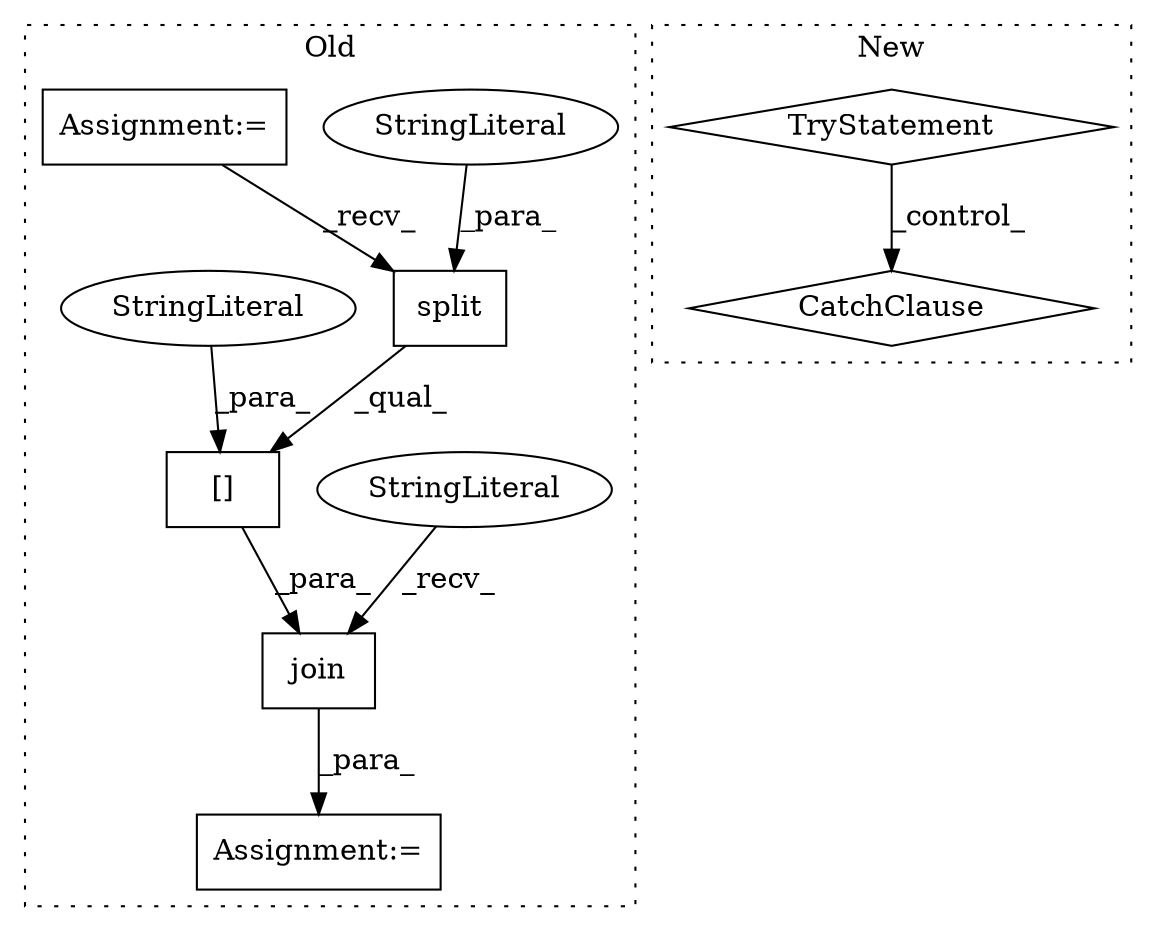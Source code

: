 digraph G {
subgraph cluster0 {
1 [label="split" a="32" s="1426,1436" l="6,1" shape="box"];
4 [label="StringLiteral" a="45" s="1432" l="4" shape="ellipse"];
5 [label="Assignment:=" a="7" s="1408" l="1" shape="box"];
6 [label="Assignment:=" a="7" s="1360" l="1" shape="box"];
7 [label="[]" a="2" s="1419,1455" l="19,1" shape="box"];
8 [label="join" a="32" s="1414,1456" l="5,1" shape="box"];
9 [label="StringLiteral" a="45" s="1409" l="4" shape="ellipse"];
10 [label="StringLiteral" a="45" s="1438" l="17" shape="ellipse"];
label = "Old";
style="dotted";
}
subgraph cluster1 {
2 [label="TryStatement" a="54" s="887" l="4" shape="diamond"];
3 [label="CatchClause" a="12" s="1003,1035" l="11,2" shape="diamond"];
label = "New";
style="dotted";
}
1 -> 7 [label="_qual_"];
2 -> 3 [label="_control_"];
4 -> 1 [label="_para_"];
6 -> 1 [label="_recv_"];
7 -> 8 [label="_para_"];
8 -> 5 [label="_para_"];
9 -> 8 [label="_recv_"];
10 -> 7 [label="_para_"];
}